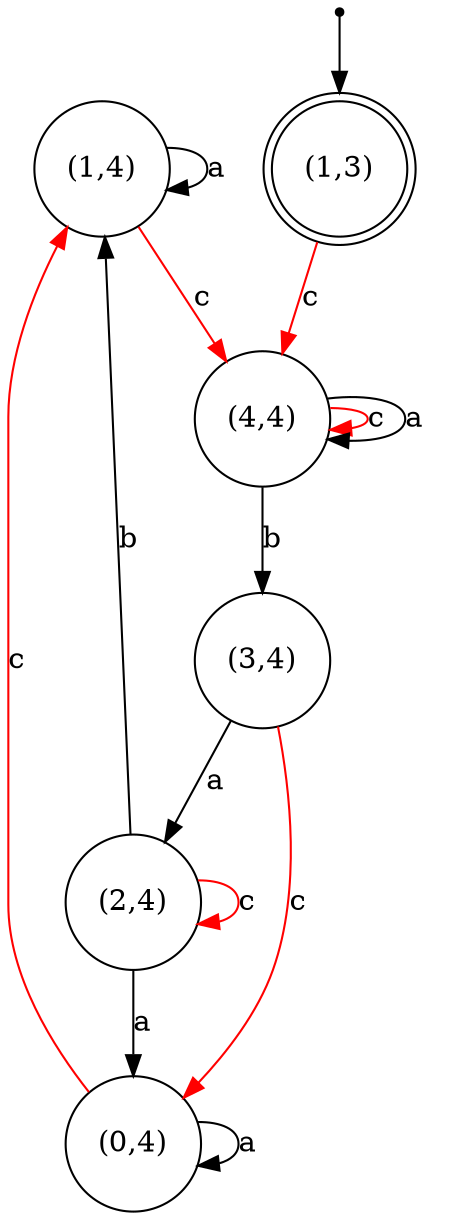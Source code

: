 digraph G {
"n0"[label="(1,4)"shape=circle color="black"];
"n1"[label="(1,3)"shape=doublecircle color="black"];
"ArbitraryUnusedNameNoWorriesJustGrooving2"[fontSize=1 shape=point];
"n2"[label="(0,4)"shape=circle color="black"];
"n3"[label="(2,4)"shape=circle color="black"];
"n4"[label="(3,4)"shape=circle color="black"];
"n5"[label="(4,4)"shape=circle color="black"];
{"ArbitraryUnusedNameNoWorriesJustGrooving2"}->{"n1"};
{"n0"}->{"n5"}[label = "c" color="red" arrowhead="normal"];
{"n0"}->{"n0"}[label = "a" color="black" arrowhead="normal"];
{"n1"}->{"n5"}[label = "c" color="red" arrowhead="normal"];
{"n2"}->{"n0"}[label = "c" color="red" arrowhead="normal"];
{"n2"}->{"n2"}[label = "a" color="black" arrowhead="normal"];
{"n3"}->{"n0"}[label = "b" color="black" arrowhead="normal"];
{"n3"}->{"n2"}[label = "a" color="black" arrowhead="normal"];
{"n3"}->{"n3"}[label = "c" color="red" arrowhead="normal"];
{"n4"}->{"n2"}[label = "c" color="red" arrowhead="normal"];
{"n4"}->{"n3"}[label = "a" color="black" arrowhead="normal"];
{"n5"}->{"n4"}[label = "b" color="black" arrowhead="normal"];
{"n5"}->{"n5"}[label = "c" color="red" arrowhead="normal"];
{"n5"}->{"n5"}[label = "a" color="black" arrowhead="normal"];
}
